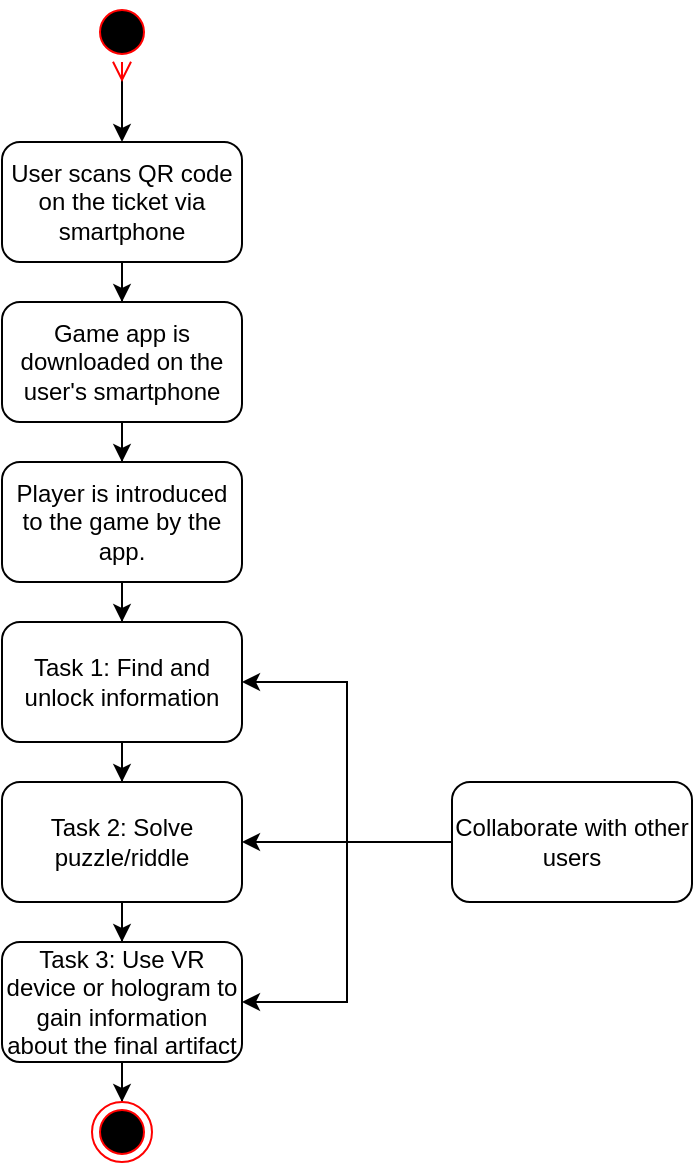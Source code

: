 <mxfile version="20.8.16" type="github">
  <diagram name="Page-1" id="cI3BpT9nREYN-RQ_f9UF">
    <mxGraphModel dx="1221" dy="715" grid="1" gridSize="10" guides="1" tooltips="1" connect="1" arrows="1" fold="1" page="1" pageScale="1" pageWidth="850" pageHeight="1100" math="0" shadow="0">
      <root>
        <mxCell id="0" />
        <mxCell id="1" parent="0" />
        <mxCell id="pnXuO4F0vth18v2daq0T-28" style="edgeStyle=orthogonalEdgeStyle;rounded=0;orthogonalLoop=1;jettySize=auto;html=1;entryX=0.5;entryY=0;entryDx=0;entryDy=0;" edge="1" parent="1" source="pnXuO4F0vth18v2daq0T-1" target="pnXuO4F0vth18v2daq0T-3">
          <mxGeometry relative="1" as="geometry" />
        </mxCell>
        <mxCell id="pnXuO4F0vth18v2daq0T-1" value="" style="ellipse;html=1;shape=startState;fillColor=#000000;strokeColor=#ff0000;" vertex="1" parent="1">
          <mxGeometry x="410" y="80" width="30" height="30" as="geometry" />
        </mxCell>
        <mxCell id="pnXuO4F0vth18v2daq0T-2" value="" style="edgeStyle=orthogonalEdgeStyle;html=1;verticalAlign=bottom;endArrow=open;endSize=8;strokeColor=#ff0000;rounded=0;" edge="1" source="pnXuO4F0vth18v2daq0T-1" parent="1">
          <mxGeometry relative="1" as="geometry">
            <mxPoint x="425" y="120" as="targetPoint" />
          </mxGeometry>
        </mxCell>
        <mxCell id="pnXuO4F0vth18v2daq0T-5" style="edgeStyle=orthogonalEdgeStyle;rounded=0;orthogonalLoop=1;jettySize=auto;html=1;entryX=0.5;entryY=0;entryDx=0;entryDy=0;" edge="1" parent="1" source="pnXuO4F0vth18v2daq0T-3" target="pnXuO4F0vth18v2daq0T-6">
          <mxGeometry relative="1" as="geometry">
            <mxPoint x="425" y="220" as="targetPoint" />
          </mxGeometry>
        </mxCell>
        <mxCell id="pnXuO4F0vth18v2daq0T-3" value="User scans QR code on the ticket via smartphone" style="rounded=1;whiteSpace=wrap;html=1;" vertex="1" parent="1">
          <mxGeometry x="365" y="150" width="120" height="60" as="geometry" />
        </mxCell>
        <mxCell id="pnXuO4F0vth18v2daq0T-9" style="edgeStyle=orthogonalEdgeStyle;rounded=0;orthogonalLoop=1;jettySize=auto;html=1;" edge="1" parent="1" source="pnXuO4F0vth18v2daq0T-6" target="pnXuO4F0vth18v2daq0T-8">
          <mxGeometry relative="1" as="geometry" />
        </mxCell>
        <mxCell id="pnXuO4F0vth18v2daq0T-6" value="Game app is downloaded on the user&#39;s smartphone" style="rounded=1;whiteSpace=wrap;html=1;" vertex="1" parent="1">
          <mxGeometry x="365" y="230" width="120" height="60" as="geometry" />
        </mxCell>
        <mxCell id="pnXuO4F0vth18v2daq0T-11" style="edgeStyle=orthogonalEdgeStyle;rounded=0;orthogonalLoop=1;jettySize=auto;html=1;entryX=0.5;entryY=0;entryDx=0;entryDy=0;" edge="1" parent="1" source="pnXuO4F0vth18v2daq0T-8" target="pnXuO4F0vth18v2daq0T-10">
          <mxGeometry relative="1" as="geometry" />
        </mxCell>
        <mxCell id="pnXuO4F0vth18v2daq0T-8" value="Player is introduced to the game by the app." style="rounded=1;whiteSpace=wrap;html=1;" vertex="1" parent="1">
          <mxGeometry x="365" y="310" width="120" height="60" as="geometry" />
        </mxCell>
        <mxCell id="pnXuO4F0vth18v2daq0T-13" style="edgeStyle=orthogonalEdgeStyle;rounded=0;orthogonalLoop=1;jettySize=auto;html=1;entryX=0.5;entryY=0;entryDx=0;entryDy=0;" edge="1" parent="1" source="pnXuO4F0vth18v2daq0T-10" target="pnXuO4F0vth18v2daq0T-12">
          <mxGeometry relative="1" as="geometry" />
        </mxCell>
        <mxCell id="pnXuO4F0vth18v2daq0T-10" value="Task 1: Find and unlock information" style="rounded=1;whiteSpace=wrap;html=1;" vertex="1" parent="1">
          <mxGeometry x="365" y="390" width="120" height="60" as="geometry" />
        </mxCell>
        <mxCell id="pnXuO4F0vth18v2daq0T-15" style="edgeStyle=orthogonalEdgeStyle;rounded=0;orthogonalLoop=1;jettySize=auto;html=1;entryX=0.5;entryY=0;entryDx=0;entryDy=0;" edge="1" parent="1" source="pnXuO4F0vth18v2daq0T-12" target="pnXuO4F0vth18v2daq0T-14">
          <mxGeometry relative="1" as="geometry" />
        </mxCell>
        <mxCell id="pnXuO4F0vth18v2daq0T-12" value="Task 2: Solve puzzle/riddle" style="rounded=1;whiteSpace=wrap;html=1;" vertex="1" parent="1">
          <mxGeometry x="365" y="470" width="120" height="60" as="geometry" />
        </mxCell>
        <mxCell id="pnXuO4F0vth18v2daq0T-26" style="edgeStyle=orthogonalEdgeStyle;rounded=0;orthogonalLoop=1;jettySize=auto;html=1;" edge="1" parent="1" source="pnXuO4F0vth18v2daq0T-14" target="pnXuO4F0vth18v2daq0T-22">
          <mxGeometry relative="1" as="geometry" />
        </mxCell>
        <mxCell id="pnXuO4F0vth18v2daq0T-14" value="Task 3: Use VR device or hologram to gain information about the final artifact" style="rounded=1;whiteSpace=wrap;html=1;" vertex="1" parent="1">
          <mxGeometry x="365" y="550" width="120" height="60" as="geometry" />
        </mxCell>
        <mxCell id="pnXuO4F0vth18v2daq0T-20" style="edgeStyle=orthogonalEdgeStyle;rounded=0;orthogonalLoop=1;jettySize=auto;html=1;entryX=1;entryY=0.5;entryDx=0;entryDy=0;" edge="1" parent="1" source="pnXuO4F0vth18v2daq0T-18" target="pnXuO4F0vth18v2daq0T-12">
          <mxGeometry relative="1" as="geometry">
            <mxPoint x="510" y="520" as="targetPoint" />
          </mxGeometry>
        </mxCell>
        <mxCell id="pnXuO4F0vth18v2daq0T-21" style="edgeStyle=orthogonalEdgeStyle;rounded=0;orthogonalLoop=1;jettySize=auto;html=1;entryX=1;entryY=0.5;entryDx=0;entryDy=0;" edge="1" parent="1" source="pnXuO4F0vth18v2daq0T-18" target="pnXuO4F0vth18v2daq0T-14">
          <mxGeometry relative="1" as="geometry" />
        </mxCell>
        <mxCell id="pnXuO4F0vth18v2daq0T-27" style="edgeStyle=orthogonalEdgeStyle;rounded=0;orthogonalLoop=1;jettySize=auto;html=1;entryX=1;entryY=0.5;entryDx=0;entryDy=0;" edge="1" parent="1" source="pnXuO4F0vth18v2daq0T-18" target="pnXuO4F0vth18v2daq0T-10">
          <mxGeometry relative="1" as="geometry" />
        </mxCell>
        <mxCell id="pnXuO4F0vth18v2daq0T-18" value="Collaborate with other users" style="rounded=1;whiteSpace=wrap;html=1;" vertex="1" parent="1">
          <mxGeometry x="590" y="470" width="120" height="60" as="geometry" />
        </mxCell>
        <mxCell id="pnXuO4F0vth18v2daq0T-22" value="" style="ellipse;html=1;shape=endState;fillColor=#000000;strokeColor=#ff0000;" vertex="1" parent="1">
          <mxGeometry x="410" y="630" width="30" height="30" as="geometry" />
        </mxCell>
      </root>
    </mxGraphModel>
  </diagram>
</mxfile>
